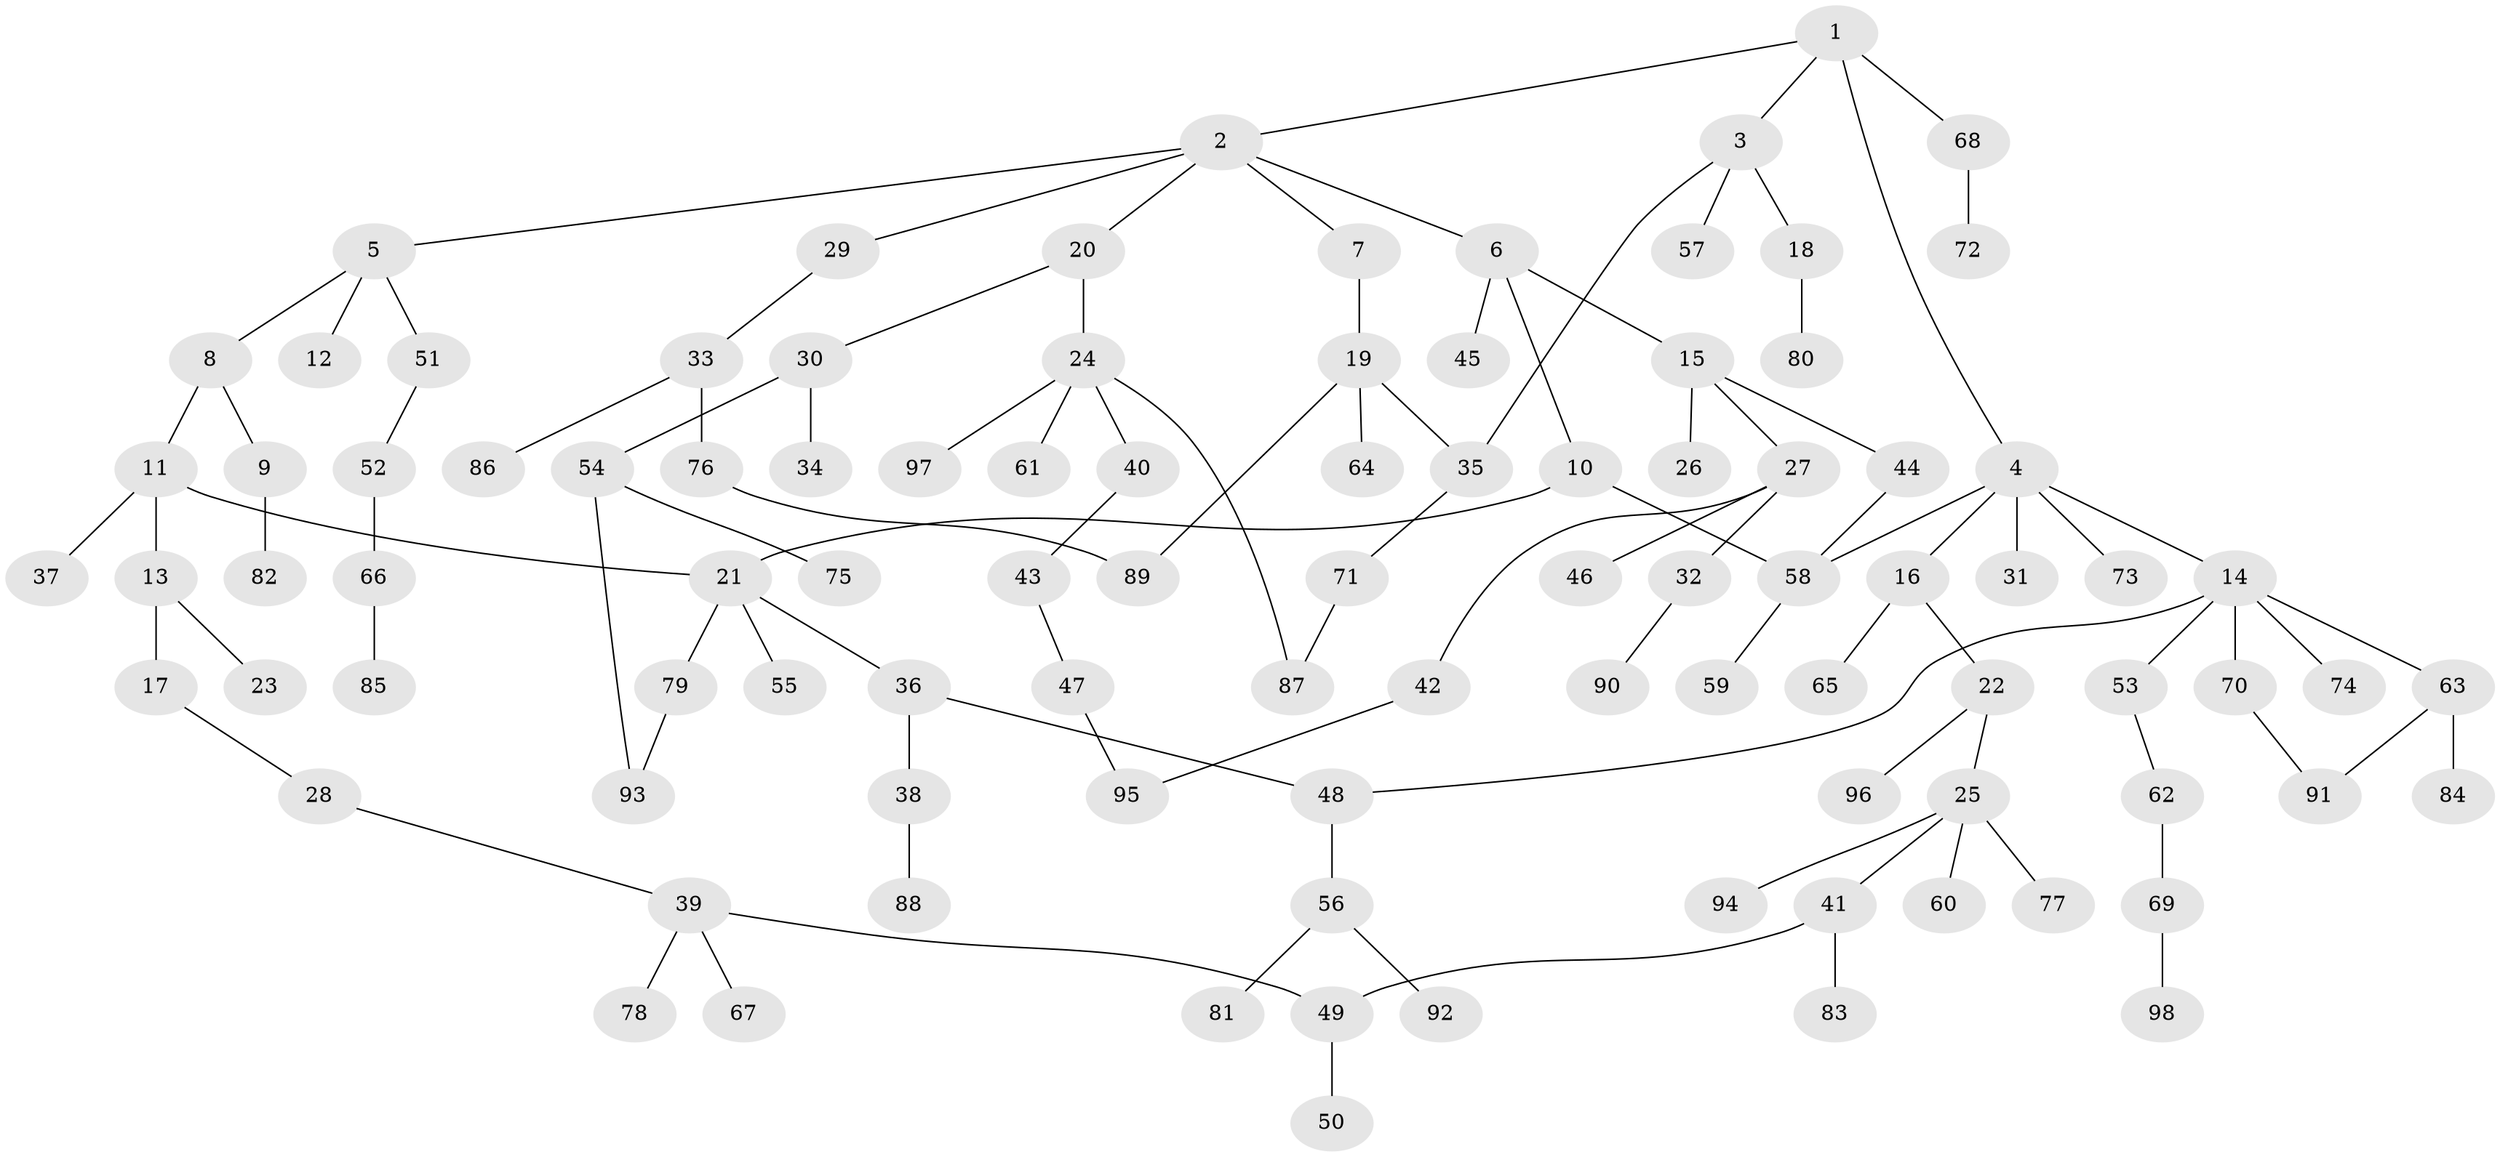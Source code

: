 // Generated by graph-tools (version 1.1) at 2025/49/03/09/25 03:49:22]
// undirected, 98 vertices, 108 edges
graph export_dot {
graph [start="1"]
  node [color=gray90,style=filled];
  1;
  2;
  3;
  4;
  5;
  6;
  7;
  8;
  9;
  10;
  11;
  12;
  13;
  14;
  15;
  16;
  17;
  18;
  19;
  20;
  21;
  22;
  23;
  24;
  25;
  26;
  27;
  28;
  29;
  30;
  31;
  32;
  33;
  34;
  35;
  36;
  37;
  38;
  39;
  40;
  41;
  42;
  43;
  44;
  45;
  46;
  47;
  48;
  49;
  50;
  51;
  52;
  53;
  54;
  55;
  56;
  57;
  58;
  59;
  60;
  61;
  62;
  63;
  64;
  65;
  66;
  67;
  68;
  69;
  70;
  71;
  72;
  73;
  74;
  75;
  76;
  77;
  78;
  79;
  80;
  81;
  82;
  83;
  84;
  85;
  86;
  87;
  88;
  89;
  90;
  91;
  92;
  93;
  94;
  95;
  96;
  97;
  98;
  1 -- 2;
  1 -- 3;
  1 -- 4;
  1 -- 68;
  2 -- 5;
  2 -- 6;
  2 -- 7;
  2 -- 20;
  2 -- 29;
  3 -- 18;
  3 -- 35;
  3 -- 57;
  4 -- 14;
  4 -- 16;
  4 -- 31;
  4 -- 58;
  4 -- 73;
  5 -- 8;
  5 -- 12;
  5 -- 51;
  6 -- 10;
  6 -- 15;
  6 -- 45;
  7 -- 19;
  8 -- 9;
  8 -- 11;
  9 -- 82;
  10 -- 21;
  10 -- 58;
  11 -- 13;
  11 -- 37;
  11 -- 21;
  13 -- 17;
  13 -- 23;
  14 -- 48;
  14 -- 53;
  14 -- 63;
  14 -- 70;
  14 -- 74;
  15 -- 26;
  15 -- 27;
  15 -- 44;
  16 -- 22;
  16 -- 65;
  17 -- 28;
  18 -- 80;
  19 -- 64;
  19 -- 89;
  19 -- 35;
  20 -- 24;
  20 -- 30;
  21 -- 36;
  21 -- 55;
  21 -- 79;
  22 -- 25;
  22 -- 96;
  24 -- 40;
  24 -- 61;
  24 -- 97;
  24 -- 87;
  25 -- 41;
  25 -- 60;
  25 -- 77;
  25 -- 94;
  27 -- 32;
  27 -- 42;
  27 -- 46;
  28 -- 39;
  29 -- 33;
  30 -- 34;
  30 -- 54;
  32 -- 90;
  33 -- 76;
  33 -- 86;
  35 -- 71;
  36 -- 38;
  36 -- 48;
  38 -- 88;
  39 -- 67;
  39 -- 78;
  39 -- 49;
  40 -- 43;
  41 -- 49;
  41 -- 83;
  42 -- 95;
  43 -- 47;
  44 -- 58;
  47 -- 95;
  48 -- 56;
  49 -- 50;
  51 -- 52;
  52 -- 66;
  53 -- 62;
  54 -- 75;
  54 -- 93;
  56 -- 81;
  56 -- 92;
  58 -- 59;
  62 -- 69;
  63 -- 84;
  63 -- 91;
  66 -- 85;
  68 -- 72;
  69 -- 98;
  70 -- 91;
  71 -- 87;
  76 -- 89;
  79 -- 93;
}
